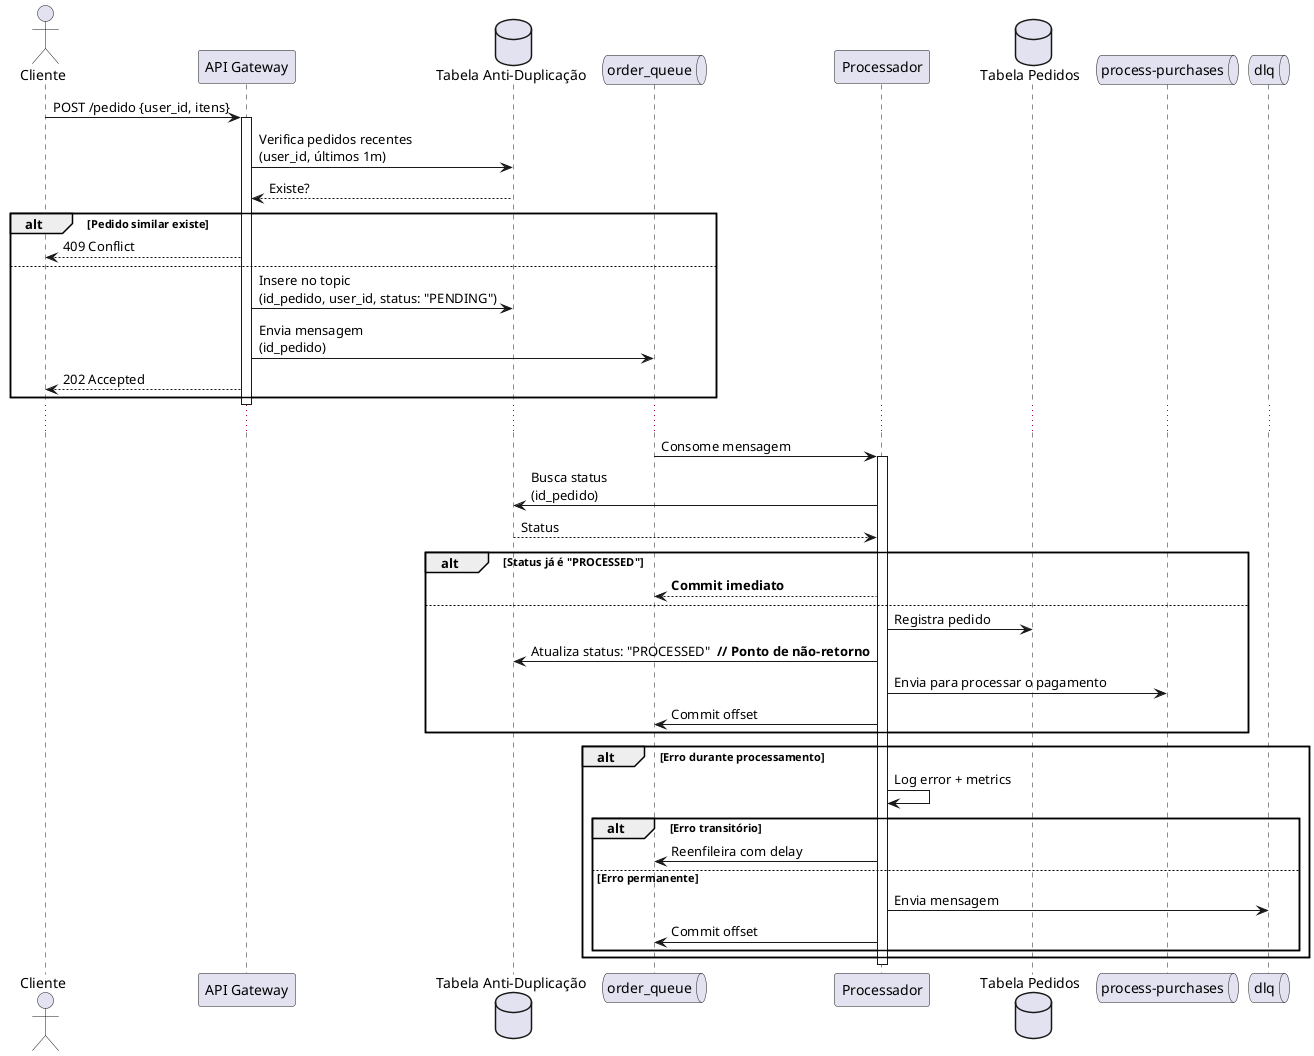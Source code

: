 @startuml enhanced_process_purchases_flow

actor Cliente
participant "API Gateway" as Gateway
database "Tabela Anti-Duplicação" as AntiDup
queue "order_queue" as OrderQueue
participant "Processador" as Processor
database "Tabela Pedidos" as Orders
queue "process-purchases" as ProcessPurchases
queue "dlq" as DLQ

Cliente -> Gateway: POST /pedido {user_id, itens}
activate Gateway

Gateway -> AntiDup: Verifica pedidos recentes\n(user_id, últimos 1m)
AntiDup --> Gateway: Existe? 

alt Pedido similar existe
    Gateway --> Cliente: 409 Conflict
else 
    Gateway -> AntiDup: Insere no topic\n(id_pedido, user_id, status: "PENDING")
    Gateway -> OrderQueue: Envia mensagem\n(id_pedido)
    Gateway --> Cliente: 202 Accepted
end

deactivate Gateway

...

OrderQueue -> Processor: Consome mensagem
activate Processor

Processor -> AntiDup: Busca status\n(id_pedido)
AntiDup --> Processor: Status

alt Status já é "PROCESSED"
    Processor --> OrderQueue: **Commit imediato**
else
    Processor -> Orders: Registra pedido
    Processor -> AntiDup: Atualiza status: "PROCESSED"  **// Ponto de não-retorno**
    Processor -> ProcessPurchases: Envia para processar o pagamento
    Processor -> OrderQueue: Commit offset
end

alt Erro durante processamento
    Processor -> Processor: Log error + metrics
    alt Erro transitório
        Processor -> OrderQueue: Reenfileira com delay
    else Erro permanente
        Processor -> DLQ: Envia mensagem
        Processor -> OrderQueue: Commit offset
    end
end

deactivate Processor
@enduml